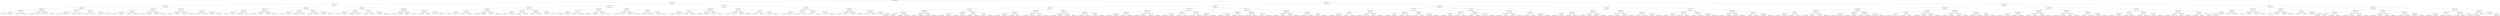 digraph G{
176474503 [label="Node{data=[3884, 3884]}"]
176474503 -> 1002128651
1002128651 [label="Node{data=[3574, 3574]}"]
1002128651 -> 844765369
844765369 [label="Node{data=[3159, 3159]}"]
844765369 -> 967294425
967294425 [label="Node{data=[3127, 3127]}"]
967294425 -> 365138843
365138843 [label="Node{data=[3111, 3111]}"]
365138843 -> 1957764917
1957764917 [label="Node{data=[3103, 3103]}"]
1957764917 -> 374099658
374099658 [label="Node{data=[3099, 3099]}"]
374099658 -> 310468783
310468783 [label="Node{data=[3097, 3097]}"]
310468783 -> 467105327
467105327 [label="Node{data=[3051, 3051]}"]
310468783 -> 1742965463
1742965463 [label="Node{data=[3098, 3098]}"]
374099658 -> 321757951
321757951 [label="Node{data=[3101, 3101]}"]
321757951 -> 179317805
179317805 [label="Node{data=[3100, 3100]}"]
321757951 -> 712398170
712398170 [label="Node{data=[3102, 3102]}"]
1957764917 -> 1371068401
1371068401 [label="Node{data=[3107, 3107]}"]
1371068401 -> 796704099
796704099 [label="Node{data=[3105, 3105]}"]
796704099 -> 614874597
614874597 [label="Node{data=[3104, 3104]}"]
796704099 -> 1021472942
1021472942 [label="Node{data=[3106, 3106]}"]
1371068401 -> 728903580
728903580 [label="Node{data=[3109, 3109]}"]
728903580 -> 1638860852
1638860852 [label="Node{data=[3108, 3108]}"]
728903580 -> 1953712369
1953712369 [label="Node{data=[3110, 3110]}"]
365138843 -> 1530601937
1530601937 [label="Node{data=[3119, 3119]}"]
1530601937 -> 1628433381
1628433381 [label="Node{data=[3115, 3115]}"]
1628433381 -> 2021171544
2021171544 [label="Node{data=[3113, 3113]}"]
2021171544 -> 379734630
379734630 [label="Node{data=[3112, 3112]}"]
2021171544 -> 336975050
336975050 [label="Node{data=[3114, 3114]}"]
1628433381 -> 173757806
173757806 [label="Node{data=[3117, 3117]}"]
173757806 -> 924079900
924079900 [label="Node{data=[3116, 3116]}"]
173757806 -> 870435554
870435554 [label="Node{data=[3118, 3118]}"]
1530601937 -> 157871056
157871056 [label="Node{data=[3123, 3123]}"]
157871056 -> 1506291638
1506291638 [label="Node{data=[3121, 3121]}"]
1506291638 -> 1282486052
1282486052 [label="Node{data=[3120, 3120]}"]
1506291638 -> 1903843986
1903843986 [label="Node{data=[3122, 3122]}"]
157871056 -> 1065486598
1065486598 [label="Node{data=[3125, 3125]}"]
1065486598 -> 665793759
665793759 [label="Node{data=[3124, 3124]}"]
1065486598 -> 1658992385
1658992385 [label="Node{data=[3126, 3126]}"]
967294425 -> 1106206469
1106206469 [label="Node{data=[3143, 3143]}"]
1106206469 -> 1854583815
1854583815 [label="Node{data=[3135, 3135]}"]
1854583815 -> 819821765
819821765 [label="Node{data=[3131, 3131]}"]
819821765 -> 1140072416
1140072416 [label="Node{data=[3129, 3129]}"]
1140072416 -> 2019063788
2019063788 [label="Node{data=[3128, 3128]}"]
1140072416 -> 1128910444
1128910444 [label="Node{data=[3130, 3130]}"]
819821765 -> 413776276
413776276 [label="Node{data=[3133, 3133]}"]
413776276 -> 2067902078
2067902078 [label="Node{data=[3132, 3132]}"]
413776276 -> 1084047853
1084047853 [label="Node{data=[3134, 3134]}"]
1854583815 -> 1294650684
1294650684 [label="Node{data=[3139, 3139]}"]
1294650684 -> 404404244
404404244 [label="Node{data=[3137, 3137]}"]
404404244 -> 1860097847
1860097847 [label="Node{data=[3136, 3136]}"]
404404244 -> 1147564328
1147564328 [label="Node{data=[3138, 3138]}"]
1294650684 -> 1597900725
1597900725 [label="Node{data=[3141, 3141]}"]
1597900725 -> 304733790
304733790 [label="Node{data=[3140, 3140]}"]
1597900725 -> 173462595
173462595 [label="Node{data=[3142, 3142]}"]
1106206469 -> 2102266640
2102266640 [label="Node{data=[3151, 3151]}"]
2102266640 -> 1382201507
1382201507 [label="Node{data=[3147, 3147]}"]
1382201507 -> 249911199
249911199 [label="Node{data=[3145, 3145]}"]
249911199 -> 850230988
850230988 [label="Node{data=[3144, 3144]}"]
249911199 -> 1060562178
1060562178 [label="Node{data=[3146, 3146]}"]
1382201507 -> 2018964967
2018964967 [label="Node{data=[3149, 3149]}"]
2018964967 -> 1554713821
1554713821 [label="Node{data=[3148, 3148]}"]
2018964967 -> 94982810
94982810 [label="Node{data=[3150, 3150]}"]
2102266640 -> 230664664
230664664 [label="Node{data=[3155, 3155]}"]
230664664 -> 1116310597
1116310597 [label="Node{data=[3153, 3153]}"]
1116310597 -> 1187032365
1187032365 [label="Node{data=[3152, 3152]}"]
1116310597 -> 154274541
154274541 [label="Node{data=[3154, 3154]}"]
230664664 -> 2041811834
2041811834 [label="Node{data=[3157, 3157]}"]
2041811834 -> 2002178989
2002178989 [label="Node{data=[3156, 3156]}"]
2041811834 -> 876392879
876392879 [label="Node{data=[3158, 3158]}"]
844765369 -> 767598759
767598759 [label="Node{data=[3191, 3191]}"]
767598759 -> 1208864294
1208864294 [label="Node{data=[3175, 3175]}"]
1208864294 -> 151496497
151496497 [label="Node{data=[3167, 3167]}"]
151496497 -> 1491590775
1491590775 [label="Node{data=[3163, 3163]}"]
1491590775 -> 1879738452
1879738452 [label="Node{data=[3161, 3161]}"]
1879738452 -> 1456473229
1456473229 [label="Node{data=[3160, 3160]}"]
1879738452 -> 1658457929
1658457929 [label="Node{data=[3162, 3162]}"]
1491590775 -> 78143747
78143747 [label="Node{data=[3165, 3165]}"]
78143747 -> 549720554
549720554 [label="Node{data=[3164, 3164]}"]
78143747 -> 1986436371
1986436371 [label="Node{data=[3166, 3166]}"]
151496497 -> 1156867281
1156867281 [label="Node{data=[3171, 3171]}"]
1156867281 -> 60007733
60007733 [label="Node{data=[3169, 3169]}"]
60007733 -> 56143852
56143852 [label="Node{data=[3168, 3168]}"]
60007733 -> 1091843217
1091843217 [label="Node{data=[3170, 3170]}"]
1156867281 -> 648086158
648086158 [label="Node{data=[3173, 3173]}"]
648086158 -> 948285794
948285794 [label="Node{data=[3172, 3172]}"]
648086158 -> 2128891473
2128891473 [label="Node{data=[3174, 3174]}"]
1208864294 -> 515136928
515136928 [label="Node{data=[3183, 3183]}"]
515136928 -> 808425866
808425866 [label="Node{data=[3179, 3179]}"]
808425866 -> 632565836
632565836 [label="Node{data=[3177, 3177]}"]
632565836 -> 2046719085
2046719085 [label="Node{data=[3176, 3176]}"]
632565836 -> 1159430063
1159430063 [label="Node{data=[3178, 3178]}"]
808425866 -> 162811215
162811215 [label="Node{data=[3181, 3181]}"]
162811215 -> 226900581
226900581 [label="Node{data=[3180, 3180]}"]
162811215 -> 122776228
122776228 [label="Node{data=[3182, 3182]}"]
515136928 -> 430541798
430541798 [label="Node{data=[3187, 3187]}"]
430541798 -> 844915625
844915625 [label="Node{data=[3185, 3185]}"]
844915625 -> 246751893
246751893 [label="Node{data=[3184, 3184]}"]
844915625 -> 37584301
37584301 [label="Node{data=[3186, 3186]}"]
430541798 -> 1469984951
1469984951 [label="Node{data=[3189, 3189]}"]
1469984951 -> 101601478
101601478 [label="Node{data=[3188, 3188]}"]
1469984951 -> 562588440
562588440 [label="Node{data=[3190, 3190]}"]
767598759 -> 1219607185
1219607185 [label="Node{data=[3484, 3484]}"]
1219607185 -> 1846288568
1846288568 [label="Node{data=[3308, 3308]}"]
1846288568 -> 443602399
443602399 [label="Node{data=[3195, 3195]}"]
443602399 -> 2017635618
2017635618 [label="Node{data=[3193, 3193]}"]
2017635618 -> 1038280073
1038280073 [label="Node{data=[3192, 3192]}"]
2017635618 -> 845417325
845417325 [label="Node{data=[3194, 3194]}"]
443602399 -> 774303443
774303443 [label="Node{data=[3306, 3306]}"]
774303443 -> 1138785672
1138785672 [label="Node{data=[3305, 3305]}"]
774303443 -> 1761871568
1761871568 [label="Node{data=[3307, 3307]}"]
1846288568 -> 2074691582
2074691582 [label="Node{data=[3346, 3346]}"]
2074691582 -> 1658875438
1658875438 [label="Node{data=[3310, 3310]}"]
1658875438 -> 573330375
573330375 [label="Node{data=[3309, 3309]}"]
1658875438 -> 1809314772
1809314772 [label="Node{data=[3342, 3342]}"]
2074691582 -> 1517346791
1517346791 [label="Node{data=[3478, 3478]}"]
1517346791 -> 998267801
998267801 [label="Node{data=[3381, 3381]}"]
1517346791 -> 2079491397
2079491397 [label="Node{data=[3483, 3483]}"]
1219607185 -> 795836604
795836604 [label="Node{data=[3566, 3566]}"]
795836604 -> 1933372753
1933372753 [label="Node{data=[3543, 3543]}"]
1933372753 -> 1247362108
1247362108 [label="Node{data=[3511, 3511]}"]
1247362108 -> 636375199
636375199 [label="Node{data=[3485, 3485]}"]
1247362108 -> 1993821950
1993821950 [label="Node{data=[3528, 3528]}"]
1933372753 -> 1653957392
1653957392 [label="Node{data=[3564, 3564]}"]
1653957392 -> 1630411682
1630411682 [label="Node{data=[3554, 3554]}"]
1653957392 -> 915654064
915654064 [label="Node{data=[3565, 3565]}"]
795836604 -> 2055200034
2055200034 [label="Node{data=[3570, 3570]}"]
2055200034 -> 867941534
867941534 [label="Node{data=[3568, 3568]}"]
867941534 -> 584663616
584663616 [label="Node{data=[3567, 3567]}"]
867941534 -> 181382638
181382638 [label="Node{data=[3569, 3569]}"]
2055200034 -> 249427800
249427800 [label="Node{data=[3572, 3572]}"]
249427800 -> 1617753425
1617753425 [label="Node{data=[3571, 3571]}"]
249427800 -> 147812446
147812446 [label="Node{data=[3573, 3573]}"]
1002128651 -> 2132282484
2132282484 [label="Node{data=[3684, 3684]}"]
2132282484 -> 505304056
505304056 [label="Node{data=[3652, 3652]}"]
505304056 -> 434105111
434105111 [label="Node{data=[3590, 3590]}"]
434105111 -> 1793140210
1793140210 [label="Node{data=[3582, 3582]}"]
1793140210 -> 1428553590
1428553590 [label="Node{data=[3578, 3578]}"]
1428553590 -> 961083321
961083321 [label="Node{data=[3576, 3576]}"]
961083321 -> 1596531924
1596531924 [label="Node{data=[3575, 3575]}"]
961083321 -> 1015301238
1015301238 [label="Node{data=[3577, 3577]}"]
1428553590 -> 1184940767
1184940767 [label="Node{data=[3580, 3580]}"]
1184940767 -> 942342285
942342285 [label="Node{data=[3579, 3579]}"]
1184940767 -> 783453400
783453400 [label="Node{data=[3581, 3581]}"]
1793140210 -> 814467724
814467724 [label="Node{data=[3586, 3586]}"]
814467724 -> 1887256696
1887256696 [label="Node{data=[3584, 3584]}"]
1887256696 -> 271714706
271714706 [label="Node{data=[3583, 3583]}"]
1887256696 -> 719098624
719098624 [label="Node{data=[3585, 3585]}"]
814467724 -> 1148052349
1148052349 [label="Node{data=[3588, 3588]}"]
1148052349 -> 1586042120
1586042120 [label="Node{data=[3587, 3587]}"]
1148052349 -> 1584916946
1584916946 [label="Node{data=[3589, 3589]}"]
434105111 -> 285029775
285029775 [label="Node{data=[3598, 3598]}"]
285029775 -> 1000364774
1000364774 [label="Node{data=[3594, 3594]}"]
1000364774 -> 756496847
756496847 [label="Node{data=[3592, 3592]}"]
756496847 -> 1288666310
1288666310 [label="Node{data=[3591, 3591]}"]
756496847 -> 904362397
904362397 [label="Node{data=[3593, 3593]}"]
1000364774 -> 204042925
204042925 [label="Node{data=[3596, 3596]}"]
204042925 -> 409267110
409267110 [label="Node{data=[3595, 3595]}"]
204042925 -> 804953376
804953376 [label="Node{data=[3597, 3597]}"]
285029775 -> 559882963
559882963 [label="Node{data=[3648, 3648]}"]
559882963 -> 1722060879
1722060879 [label="Node{data=[3600, 3600]}"]
1722060879 -> 1495428838
1495428838 [label="Node{data=[3599, 3599]}"]
1722060879 -> 583723903
583723903 [label="Node{data=[3647, 3647]}"]
559882963 -> 2061175887
2061175887 [label="Node{data=[3650, 3650]}"]
2061175887 -> 943709619
943709619 [label="Node{data=[3649, 3649]}"]
2061175887 -> 1914753292
1914753292 [label="Node{data=[3651, 3651]}"]
505304056 -> 121920804
121920804 [label="Node{data=[3668, 3668]}"]
121920804 -> 635404535
635404535 [label="Node{data=[3660, 3660]}"]
635404535 -> 1674249146
1674249146 [label="Node{data=[3656, 3656]}"]
1674249146 -> 387389054
387389054 [label="Node{data=[3654, 3654]}"]
387389054 -> 840942789
840942789 [label="Node{data=[3653, 3653]}"]
387389054 -> 1805529673
1805529673 [label="Node{data=[3655, 3655]}"]
1674249146 -> 1349724755
1349724755 [label="Node{data=[3658, 3658]}"]
1349724755 -> 2138600133
2138600133 [label="Node{data=[3657, 3657]}"]
1349724755 -> 856532995
856532995 [label="Node{data=[3659, 3659]}"]
635404535 -> 689690705
689690705 [label="Node{data=[3664, 3664]}"]
689690705 -> 1618169491
1618169491 [label="Node{data=[3662, 3662]}"]
1618169491 -> 1545729538
1545729538 [label="Node{data=[3661, 3661]}"]
1618169491 -> 36835381
36835381 [label="Node{data=[3663, 3663]}"]
689690705 -> 1964804466
1964804466 [label="Node{data=[3666, 3666]}"]
1964804466 -> 266426004
266426004 [label="Node{data=[3665, 3665]}"]
1964804466 -> 1554198668
1554198668 [label="Node{data=[3667, 3667]}"]
121920804 -> 1308766357
1308766357 [label="Node{data=[3676, 3676]}"]
1308766357 -> 1606711102
1606711102 [label="Node{data=[3672, 3672]}"]
1606711102 -> 1511313316
1511313316 [label="Node{data=[3670, 3670]}"]
1511313316 -> 527872826
527872826 [label="Node{data=[3669, 3669]}"]
1511313316 -> 1085255385
1085255385 [label="Node{data=[3671, 3671]}"]
1606711102 -> 1009671285
1009671285 [label="Node{data=[3674, 3674]}"]
1009671285 -> 1086049723
1086049723 [label="Node{data=[3673, 3673]}"]
1009671285 -> 1795049973
1795049973 [label="Node{data=[3675, 3675]}"]
1308766357 -> 1461381909
1461381909 [label="Node{data=[3680, 3680]}"]
1461381909 -> 421120119
421120119 [label="Node{data=[3678, 3678]}"]
421120119 -> 122751226
122751226 [label="Node{data=[3677, 3677]}"]
421120119 -> 536365060
536365060 [label="Node{data=[3679, 3679]}"]
1461381909 -> 532306605
532306605 [label="Node{data=[3682, 3682]}"]
532306605 -> 1211589469
1211589469 [label="Node{data=[3681, 3681]}"]
532306605 -> 1194239097
1194239097 [label="Node{data=[3683, 3683]}"]
2132282484 -> 449543408
449543408 [label="Node{data=[3762, 3762]}"]
449543408 -> 1474896438
1474896438 [label="Node{data=[3746, 3746]}"]
1474896438 -> 607620637
607620637 [label="Node{data=[3692, 3692]}"]
607620637 -> 369687438
369687438 [label="Node{data=[3688, 3688]}"]
369687438 -> 1466251587
1466251587 [label="Node{data=[3686, 3686]}"]
1466251587 -> 1233340683
1233340683 [label="Node{data=[3685, 3685]}"]
1466251587 -> 1373401408
1373401408 [label="Node{data=[3687, 3687]}"]
369687438 -> 14234750
14234750 [label="Node{data=[3690, 3690]}"]
14234750 -> 2122889735
2122889735 [label="Node{data=[3689, 3689]}"]
14234750 -> 764444620
764444620 [label="Node{data=[3691, 3691]}"]
607620637 -> 536108367
536108367 [label="Node{data=[3730, 3730]}"]
536108367 -> 1447550987
1447550987 [label="Node{data=[3694, 3694]}"]
1447550987 -> 1839472710
1839472710 [label="Node{data=[3693, 3693]}"]
1447550987 -> 1130650657
1130650657 [label="Node{data=[3699, 3699]}"]
536108367 -> 2127003431
2127003431 [label="Node{data=[3732, 3732]}"]
2127003431 -> 392793932
392793932 [label="Node{data=[3731, 3731]}"]
2127003431 -> 1535323127
1535323127 [label="Node{data=[3733, 3733]}"]
1474896438 -> 988275186
988275186 [label="Node{data=[3754, 3754]}"]
988275186 -> 2140970958
2140970958 [label="Node{data=[3750, 3750]}"]
2140970958 -> 609512606
609512606 [label="Node{data=[3748, 3748]}"]
609512606 -> 1716139888
1716139888 [label="Node{data=[3747, 3747]}"]
609512606 -> 1671930426
1671930426 [label="Node{data=[3749, 3749]}"]
2140970958 -> 2019435375
2019435375 [label="Node{data=[3752, 3752]}"]
2019435375 -> 2137624678
2137624678 [label="Node{data=[3751, 3751]}"]
2019435375 -> 1219479884
1219479884 [label="Node{data=[3753, 3753]}"]
988275186 -> 373756945
373756945 [label="Node{data=[3758, 3758]}"]
373756945 -> 520820973
520820973 [label="Node{data=[3756, 3756]}"]
520820973 -> 743588298
743588298 [label="Node{data=[3755, 3755]}"]
520820973 -> 436275365
436275365 [label="Node{data=[3757, 3757]}"]
373756945 -> 877158504
877158504 [label="Node{data=[3760, 3760]}"]
877158504 -> 1933826684
1933826684 [label="Node{data=[3759, 3759]}"]
877158504 -> 1302432207
1302432207 [label="Node{data=[3761, 3761]}"]
449543408 -> 1601692926
1601692926 [label="Node{data=[3868, 3868]}"]
1601692926 -> 676041816
676041816 [label="Node{data=[3770, 3770]}"]
676041816 -> 1161177879
1161177879 [label="Node{data=[3766, 3766]}"]
1161177879 -> 77086095
77086095 [label="Node{data=[3764, 3764]}"]
77086095 -> 1688762870
1688762870 [label="Node{data=[3763, 3763]}"]
77086095 -> 280348783
280348783 [label="Node{data=[3765, 3765]}"]
1161177879 -> 1680812029
1680812029 [label="Node{data=[3768, 3768]}"]
1680812029 -> 564009650
564009650 [label="Node{data=[3767, 3767]}"]
1680812029 -> 115253438
115253438 [label="Node{data=[3769, 3769]}"]
676041816 -> 941029050
941029050 [label="Node{data=[3774, 3774]}"]
941029050 -> 622542474
622542474 [label="Node{data=[3772, 3772]}"]
622542474 -> 1946282769
1946282769 [label="Node{data=[3771, 3771]}"]
622542474 -> 128548479
128548479 [label="Node{data=[3773, 3773]}"]
941029050 -> 134605590
134605590 [label="Node{data=[3866, 3866]}"]
134605590 -> 1956019186
1956019186 [label="Node{data=[3865, 3865]}"]
134605590 -> 255090450
255090450 [label="Node{data=[3867, 3867]}"]
1601692926 -> 1134723597
1134723597 [label="Node{data=[3876, 3876]}"]
1134723597 -> 1683528756
1683528756 [label="Node{data=[3872, 3872]}"]
1683528756 -> 592851622
592851622 [label="Node{data=[3870, 3870]}"]
592851622 -> 238499089
238499089 [label="Node{data=[3869, 3869]}"]
592851622 -> 1498577968
1498577968 [label="Node{data=[3871, 3871]}"]
1683528756 -> 2035020306
2035020306 [label="Node{data=[3874, 3874]}"]
2035020306 -> 1796877471
1796877471 [label="Node{data=[3873, 3873]}"]
2035020306 -> 1555170128
1555170128 [label="Node{data=[3875, 3875]}"]
1134723597 -> 382420746
382420746 [label="Node{data=[3880, 3880]}"]
382420746 -> 817294499
817294499 [label="Node{data=[3878, 3878]}"]
817294499 -> 175259902
175259902 [label="Node{data=[3877, 3877]}"]
817294499 -> 1175878243
1175878243 [label="Node{data=[3879, 3879]}"]
382420746 -> 170497724
170497724 [label="Node{data=[3882, 3882]}"]
170497724 -> 226336942
226336942 [label="Node{data=[3881, 3881]}"]
170497724 -> 353395791
353395791 [label="Node{data=[3883, 3883]}"]
176474503 -> 1612759532
1612759532 [label="Node{data=[5107, 5107]}"]
1612759532 -> 645543714
645543714 [label="Node{data=[4673, 4673]}"]
645543714 -> 1189256083
1189256083 [label="Node{data=[4546, 4546]}"]
1189256083 -> 1346809116
1346809116 [label="Node{data=[4152, 4152]}"]
1346809116 -> 915351897
915351897 [label="Node{data=[3902, 3902]}"]
915351897 -> 1102830477
1102830477 [label="Node{data=[3892, 3892]}"]
1102830477 -> 324529706
324529706 [label="Node{data=[3888, 3888]}"]
324529706 -> 1981587217
1981587217 [label="Node{data=[3886, 3886]}"]
1981587217 -> 957785450
957785450 [label="Node{data=[3885, 3885]}"]
1981587217 -> 653162102
653162102 [label="Node{data=[3887, 3887]}"]
324529706 -> 182778431
182778431 [label="Node{data=[3890, 3890]}"]
182778431 -> 403839077
403839077 [label="Node{data=[3889, 3889]}"]
182778431 -> 346276856
346276856 [label="Node{data=[3891, 3891]}"]
1102830477 -> 1093360348
1093360348 [label="Node{data=[3896, 3896]}"]
1093360348 -> 1823700420
1823700420 [label="Node{data=[3894, 3894]}"]
1823700420 -> 1684707591
1684707591 [label="Node{data=[3893, 3893]}"]
1823700420 -> 1859922545
1859922545 [label="Node{data=[3895, 3895]}"]
1093360348 -> 1975148748
1975148748 [label="Node{data=[3900, 3900]}"]
1975148748 -> 38811370
38811370 [label="Node{data=[3899, 3899]}"]
1975148748 -> 851588358
851588358 [label="Node{data=[3901, 3901]}"]
915351897 -> 1036131981
1036131981 [label="Node{data=[3910, 3910]}"]
1036131981 -> 458798585
458798585 [label="Node{data=[3906, 3906]}"]
458798585 -> 406595358
406595358 [label="Node{data=[3904, 3904]}"]
406595358 -> 997542682
997542682 [label="Node{data=[3903, 3903]}"]
406595358 -> 384699535
384699535 [label="Node{data=[3905, 3905]}"]
458798585 -> 1212650710
1212650710 [label="Node{data=[3908, 3908]}"]
1212650710 -> 834297367
834297367 [label="Node{data=[3907, 3907]}"]
1212650710 -> 537325217
537325217 [label="Node{data=[3909, 3909]}"]
1036131981 -> 1181353050
1181353050 [label="Node{data=[3914, 3914]}"]
1181353050 -> 847235429
847235429 [label="Node{data=[3912, 3912]}"]
847235429 -> 1373008859
1373008859 [label="Node{data=[3911, 3911]}"]
847235429 -> 1177742502
1177742502 [label="Node{data=[3913, 3913]}"]
1181353050 -> 1349282030
1349282030 [label="Node{data=[3916, 3916]}"]
1349282030 -> 471115623
471115623 [label="Node{data=[3915, 3915]}"]
1349282030 -> 2126403477
2126403477 [label="Node{data=[3917, 3917]}"]
1346809116 -> 800641848
800641848 [label="Node{data=[4294, 4294]}"]
800641848 -> 471917881
471917881 [label="Node{data=[4238, 4238]}"]
471917881 -> 624313925
624313925 [label="Node{data=[4234, 4234]}"]
624313925 -> 699969417
699969417 [label="Node{data=[4213, 4213]}"]
699969417 -> 1081120917
1081120917 [label="Node{data=[4176, 4176]}"]
699969417 -> 1541579919
1541579919 [label="Node{data=[4233, 4233]}"]
624313925 -> 1290913240
1290913240 [label="Node{data=[4236, 4236]}"]
1290913240 -> 551153448
551153448 [label="Node{data=[4235, 4235]}"]
1290913240 -> 1680441238
1680441238 [label="Node{data=[4237, 4237]}"]
471917881 -> 715225408
715225408 [label="Node{data=[4242, 4242]}"]
715225408 -> 1757198025
1757198025 [label="Node{data=[4240, 4240]}"]
1757198025 -> 125023321
125023321 [label="Node{data=[4239, 4239]}"]
1757198025 -> 671723246
671723246 [label="Node{data=[4241, 4241]}"]
715225408 -> 163817942
163817942 [label="Node{data=[4244, 4244]}"]
163817942 -> 71589081
71589081 [label="Node{data=[4243, 4243]}"]
163817942 -> 504357236
504357236 [label="Node{data=[4245, 4245]}"]
800641848 -> 2073313925
2073313925 [label="Node{data=[4538, 4538]}"]
2073313925 -> 1863174456
1863174456 [label="Node{data=[4534, 4534]}"]
1863174456 -> 1225384596
1225384596 [label="Node{data=[4532, 4532]}"]
1225384596 -> 678211200
678211200 [label="Node{data=[4531, 4531]}"]
1225384596 -> 1907704162
1907704162 [label="Node{data=[4533, 4533]}"]
1863174456 -> 1886388837
1886388837 [label="Node{data=[4536, 4536]}"]
1886388837 -> 1986741181
1986741181 [label="Node{data=[4535, 4535]}"]
1886388837 -> 993979230
993979230 [label="Node{data=[4537, 4537]}"]
2073313925 -> 1616581386
1616581386 [label="Node{data=[4542, 4542]}"]
1616581386 -> 273176142
273176142 [label="Node{data=[4540, 4540]}"]
273176142 -> 1016236369
1016236369 [label="Node{data=[4539, 4539]}"]
273176142 -> 1891295622
1891295622 [label="Node{data=[4541, 4541]}"]
1616581386 -> 1220640728
1220640728 [label="Node{data=[4544, 4544]}"]
1220640728 -> 443132584
443132584 [label="Node{data=[4543, 4543]}"]
1220640728 -> 848916661
848916661 [label="Node{data=[4545, 4545]}"]
1189256083 -> 352850353
352850353 [label="Node{data=[4581, 4581]}"]
352850353 -> 1450480503
1450480503 [label="Node{data=[4565, 4565]}"]
1450480503 -> 18829307
18829307 [label="Node{data=[4557, 4557]}"]
18829307 -> 2029685685
2029685685 [label="Node{data=[4553, 4553]}"]
2029685685 -> 757762178
757762178 [label="Node{data=[4551, 4551]}"]
757762178 -> 1597462907
1597462907 [label="Node{data=[4547, 4547]}"]
757762178 -> 615294449
615294449 [label="Node{data=[4552, 4552]}"]
2029685685 -> 136787442
136787442 [label="Node{data=[4555, 4555]}"]
136787442 -> 1907413740
1907413740 [label="Node{data=[4554, 4554]}"]
136787442 -> 346661152
346661152 [label="Node{data=[4556, 4556]}"]
18829307 -> 1441471849
1441471849 [label="Node{data=[4561, 4561]}"]
1441471849 -> 1691499139
1691499139 [label="Node{data=[4559, 4559]}"]
1691499139 -> 318944071
318944071 [label="Node{data=[4558, 4558]}"]
1691499139 -> 1249620134
1249620134 [label="Node{data=[4560, 4560]}"]
1441471849 -> 1198980309
1198980309 [label="Node{data=[4563, 4563]}"]
1198980309 -> 839237786
839237786 [label="Node{data=[4562, 4562]}"]
1198980309 -> 882623766
882623766 [label="Node{data=[4564, 4564]}"]
1450480503 -> 594718115
594718115 [label="Node{data=[4573, 4573]}"]
594718115 -> 1402109260
1402109260 [label="Node{data=[4569, 4569]}"]
1402109260 -> 1326413492
1326413492 [label="Node{data=[4567, 4567]}"]
1326413492 -> 634829110
634829110 [label="Node{data=[4566, 4566]}"]
1326413492 -> 335484826
335484826 [label="Node{data=[4568, 4568]}"]
1402109260 -> 1405579444
1405579444 [label="Node{data=[4571, 4571]}"]
1405579444 -> 1732843182
1732843182 [label="Node{data=[4570, 4570]}"]
1405579444 -> 2009468024
2009468024 [label="Node{data=[4572, 4572]}"]
594718115 -> 477009629
477009629 [label="Node{data=[4577, 4577]}"]
477009629 -> 1950615348
1950615348 [label="Node{data=[4575, 4575]}"]
1950615348 -> 1536660340
1536660340 [label="Node{data=[4574, 4574]}"]
1950615348 -> 485880242
485880242 [label="Node{data=[4576, 4576]}"]
477009629 -> 1950696591
1950696591 [label="Node{data=[4579, 4579]}"]
1950696591 -> 543981716
543981716 [label="Node{data=[4578, 4578]}"]
1950696591 -> 1200073694
1200073694 [label="Node{data=[4580, 4580]}"]
352850353 -> 1959574269
1959574269 [label="Node{data=[4621, 4621]}"]
1959574269 -> 712239575
712239575 [label="Node{data=[4613, 4613]}"]
712239575 -> 1860154413
1860154413 [label="Node{data=[4609, 4609]}"]
1860154413 -> 343686003
343686003 [label="Node{data=[4583, 4583]}"]
343686003 -> 91648083
91648083 [label="Node{data=[4582, 4582]}"]
343686003 -> 813571195
813571195 [label="Node{data=[4584, 4584]}"]
1860154413 -> 596883589
596883589 [label="Node{data=[4611, 4611]}"]
596883589 -> 1455532071
1455532071 [label="Node{data=[4610, 4610]}"]
596883589 -> 1619246660
1619246660 [label="Node{data=[4612, 4612]}"]
712239575 -> 551484395
551484395 [label="Node{data=[4617, 4617]}"]
551484395 -> 515324133
515324133 [label="Node{data=[4615, 4615]}"]
515324133 -> 1164716932
1164716932 [label="Node{data=[4614, 4614]}"]
515324133 -> 954256627
954256627 [label="Node{data=[4616, 4616]}"]
551484395 -> 1865841063
1865841063 [label="Node{data=[4619, 4619]}"]
1865841063 -> 1222710452
1222710452 [label="Node{data=[4618, 4618]}"]
1865841063 -> 1828009511
1828009511 [label="Node{data=[4620, 4620]}"]
1959574269 -> 1389164574
1389164574 [label="Node{data=[4665, 4665]}"]
1389164574 -> 250300577
250300577 [label="Node{data=[4661, 4661]}"]
250300577 -> 1315940732
1315940732 [label="Node{data=[4623, 4623]}"]
1315940732 -> 191818392
191818392 [label="Node{data=[4622, 4622]}"]
1315940732 -> 1045950435
1045950435 [label="Node{data=[4660, 4660]}"]
250300577 -> 1781335752
1781335752 [label="Node{data=[4663, 4663]}"]
1781335752 -> 1497003704
1497003704 [label="Node{data=[4662, 4662]}"]
1781335752 -> 628915501
628915501 [label="Node{data=[4664, 4664]}"]
1389164574 -> 617985686
617985686 [label="Node{data=[4669, 4669]}"]
617985686 -> 642576258
642576258 [label="Node{data=[4667, 4667]}"]
642576258 -> 751419973
751419973 [label="Node{data=[4666, 4666]}"]
642576258 -> 1780111332
1780111332 [label="Node{data=[4668, 4668]}"]
617985686 -> 1676815671
1676815671 [label="Node{data=[4671, 4671]}"]
1676815671 -> 570682932
570682932 [label="Node{data=[4670, 4670]}"]
1676815671 -> 1077595099
1077595099 [label="Node{data=[4672, 4672]}"]
645543714 -> 2024214863
2024214863 [label="Node{data=[4980, 4980]}"]
2024214863 -> 181276921
181276921 [label="Node{data=[4909, 4909]}"]
181276921 -> 922828250
922828250 [label="Node{data=[4887, 4887]}"]
922828250 -> 569593074
569593074 [label="Node{data=[4879, 4879]}"]
569593074 -> 1637752042
1637752042 [label="Node{data=[4875, 4875]}"]
1637752042 -> 455971320
455971320 [label="Node{data=[4873, 4873]}"]
455971320 -> 637309098
637309098 [label="Node{data=[4674, 4674]}"]
455971320 -> 508812347
508812347 [label="Node{data=[4874, 4874]}"]
1637752042 -> 255584855
255584855 [label="Node{data=[4877, 4877]}"]
255584855 -> 2028869657
2028869657 [label="Node{data=[4876, 4876]}"]
255584855 -> 961982062
961982062 [label="Node{data=[4878, 4878]}"]
569593074 -> 962858875
962858875 [label="Node{data=[4883, 4883]}"]
962858875 -> 1776104274
1776104274 [label="Node{data=[4881, 4881]}"]
1776104274 -> 1643892896
1643892896 [label="Node{data=[4880, 4880]}"]
1776104274 -> 1842493231
1842493231 [label="Node{data=[4882, 4882]}"]
962858875 -> 1960108601
1960108601 [label="Node{data=[4885, 4885]}"]
1960108601 -> 1955797074
1955797074 [label="Node{data=[4884, 4884]}"]
1960108601 -> 1272096944
1272096944 [label="Node{data=[4886, 4886]}"]
922828250 -> 935695786
935695786 [label="Node{data=[4901, 4901]}"]
935695786 -> 1683188801
1683188801 [label="Node{data=[4897, 4897]}"]
1683188801 -> 141469969
141469969 [label="Node{data=[4895, 4895]}"]
141469969 -> 1453787012
1453787012 [label="Node{data=[4888, 4888]}"]
141469969 -> 1297395775
1297395775 [label="Node{data=[4896, 4896]}"]
1683188801 -> 840625328
840625328 [label="Node{data=[4899, 4899]}"]
840625328 -> 1338109379
1338109379 [label="Node{data=[4898, 4898]}"]
840625328 -> 565463192
565463192 [label="Node{data=[4900, 4900]}"]
935695786 -> 1233768921
1233768921 [label="Node{data=[4905, 4905]}"]
1233768921 -> 739498804
739498804 [label="Node{data=[4903, 4903]}"]
739498804 -> 1820099712
1820099712 [label="Node{data=[4902, 4902]}"]
739498804 -> 1863311647
1863311647 [label="Node{data=[4904, 4904]}"]
1233768921 -> 1754264126
1754264126 [label="Node{data=[4907, 4907]}"]
1754264126 -> 1526160992
1526160992 [label="Node{data=[4906, 4906]}"]
1754264126 -> 1386711354
1386711354 [label="Node{data=[4908, 4908]}"]
181276921 -> 1118870888
1118870888 [label="Node{data=[4964, 4964]}"]
1118870888 -> 1429833986
1429833986 [label="Node{data=[4956, 4956]}"]
1429833986 -> 903727515
903727515 [label="Node{data=[4952, 4952]}"]
903727515 -> 1532852291
1532852291 [label="Node{data=[4945, 4945]}"]
1532852291 -> 499185053
499185053 [label="Node{data=[4910, 4910]}"]
1532852291 -> 78122686
78122686 [label="Node{data=[4951, 4951]}"]
903727515 -> 1608687265
1608687265 [label="Node{data=[4954, 4954]}"]
1608687265 -> 1875733118
1875733118 [label="Node{data=[4953, 4953]}"]
1608687265 -> 1966802439
1966802439 [label="Node{data=[4955, 4955]}"]
1429833986 -> 824323040
824323040 [label="Node{data=[4960, 4960]}"]
824323040 -> 2055126259
2055126259 [label="Node{data=[4958, 4958]}"]
2055126259 -> 2120525656
2120525656 [label="Node{data=[4957, 4957]}"]
2055126259 -> 1405263277
1405263277 [label="Node{data=[4959, 4959]}"]
824323040 -> 1931464990
1931464990 [label="Node{data=[4962, 4962]}"]
1931464990 -> 2089378474
2089378474 [label="Node{data=[4961, 4961]}"]
1931464990 -> 663507972
663507972 [label="Node{data=[4963, 4963]}"]
1118870888 -> 1617201837
1617201837 [label="Node{data=[4972, 4972]}"]
1617201837 -> 1836982430
1836982430 [label="Node{data=[4968, 4968]}"]
1836982430 -> 1523942313
1523942313 [label="Node{data=[4966, 4966]}"]
1523942313 -> 532467843
532467843 [label="Node{data=[4965, 4965]}"]
1523942313 -> 1531510843
1531510843 [label="Node{data=[4967, 4967]}"]
1836982430 -> 1202696476
1202696476 [label="Node{data=[4970, 4970]}"]
1202696476 -> 831634059
831634059 [label="Node{data=[4969, 4969]}"]
1202696476 -> 1213226226
1213226226 [label="Node{data=[4971, 4971]}"]
1617201837 -> 1535886619
1535886619 [label="Node{data=[4976, 4976]}"]
1535886619 -> 1637263399
1637263399 [label="Node{data=[4974, 4974]}"]
1637263399 -> 1575949180
1575949180 [label="Node{data=[4973, 4973]}"]
1637263399 -> 395473919
395473919 [label="Node{data=[4975, 4975]}"]
1535886619 -> 313839371
313839371 [label="Node{data=[4978, 4978]}"]
313839371 -> 1178049258
1178049258 [label="Node{data=[4977, 4977]}"]
313839371 -> 1676019107
1676019107 [label="Node{data=[4979, 4979]}"]
2024214863 -> 1735364523
1735364523 [label="Node{data=[5075, 5075]}"]
1735364523 -> 1402456282
1402456282 [label="Node{data=[4996, 4996]}"]
1402456282 -> 688781448
688781448 [label="Node{data=[4988, 4988]}"]
688781448 -> 2056600343
2056600343 [label="Node{data=[4984, 4984]}"]
2056600343 -> 1629282617
1629282617 [label="Node{data=[4982, 4982]}"]
1629282617 -> 211821784
211821784 [label="Node{data=[4981, 4981]}"]
1629282617 -> 1253004412
1253004412 [label="Node{data=[4983, 4983]}"]
2056600343 -> 431063997
431063997 [label="Node{data=[4986, 4986]}"]
431063997 -> 522366107
522366107 [label="Node{data=[4985, 4985]}"]
431063997 -> 313118019
313118019 [label="Node{data=[4987, 4987]}"]
688781448 -> 571832286
571832286 [label="Node{data=[4992, 4992]}"]
571832286 -> 934061130
934061130 [label="Node{data=[4990, 4990]}"]
934061130 -> 1038123088
1038123088 [label="Node{data=[4989, 4989]}"]
934061130 -> 1635746170
1635746170 [label="Node{data=[4991, 4991]}"]
571832286 -> 1759359244
1759359244 [label="Node{data=[4994, 4994]}"]
1759359244 -> 981587625
981587625 [label="Node{data=[4993, 4993]}"]
1759359244 -> 64631721
64631721 [label="Node{data=[4995, 4995]}"]
1402456282 -> 515049209
515049209 [label="Node{data=[5019, 5019]}"]
515049209 -> 467898866
467898866 [label="Node{data=[5015, 5015]}"]
467898866 -> 803416249
803416249 [label="Node{data=[5013, 5013]}"]
803416249 -> 2113274263
2113274263 [label="Node{data=[5012, 5012]}"]
803416249 -> 2071221278
2071221278 [label="Node{data=[5014, 5014]}"]
467898866 -> 2090804867
2090804867 [label="Node{data=[5017, 5017]}"]
2090804867 -> 1250914121
1250914121 [label="Node{data=[5016, 5016]}"]
2090804867 -> 121124150
121124150 [label="Node{data=[5018, 5018]}"]
515049209 -> 1588942187
1588942187 [label="Node{data=[5023, 5023]}"]
1588942187 -> 1536940800
1536940800 [label="Node{data=[5021, 5021]}"]
1536940800 -> 1792999965
1792999965 [label="Node{data=[5020, 5020]}"]
1536940800 -> 738724853
738724853 [label="Node{data=[5022, 5022]}"]
1588942187 -> 1482820882
1482820882 [label="Node{data=[5025, 5025]}"]
1482820882 -> 1571065541
1571065541 [label="Node{data=[5024, 5024]}"]
1482820882 -> 1333371014
1333371014 [label="Node{data=[5026, 5026]}"]
1735364523 -> 599940415
599940415 [label="Node{data=[5091, 5091]}"]
599940415 -> 1795219144
1795219144 [label="Node{data=[5083, 5083]}"]
1795219144 -> 313239499
313239499 [label="Node{data=[5079, 5079]}"]
313239499 -> 273959048
273959048 [label="Node{data=[5077, 5077]}"]
273959048 -> 567202840
567202840 [label="Node{data=[5076, 5076]}"]
273959048 -> 1280686199
1280686199 [label="Node{data=[5078, 5078]}"]
313239499 -> 59759561
59759561 [label="Node{data=[5081, 5081]}"]
59759561 -> 833471288
833471288 [label="Node{data=[5080, 5080]}"]
59759561 -> 1721024257
1721024257 [label="Node{data=[5082, 5082]}"]
1795219144 -> 132326820
132326820 [label="Node{data=[5087, 5087]}"]
132326820 -> 2060449538
2060449538 [label="Node{data=[5085, 5085]}"]
2060449538 -> 623140704
623140704 [label="Node{data=[5084, 5084]}"]
2060449538 -> 1720422514
1720422514 [label="Node{data=[5086, 5086]}"]
132326820 -> 2027640578
2027640578 [label="Node{data=[5089, 5089]}"]
2027640578 -> 2099894524
2099894524 [label="Node{data=[5088, 5088]}"]
2027640578 -> 2054248294
2054248294 [label="Node{data=[5090, 5090]}"]
599940415 -> 1078149210
1078149210 [label="Node{data=[5099, 5099]}"]
1078149210 -> 1644330007
1644330007 [label="Node{data=[5095, 5095]}"]
1644330007 -> 1373615763
1373615763 [label="Node{data=[5093, 5093]}"]
1373615763 -> 560267689
560267689 [label="Node{data=[5092, 5092]}"]
1373615763 -> 2080293967
2080293967 [label="Node{data=[5094, 5094]}"]
1644330007 -> 183365091
183365091 [label="Node{data=[5097, 5097]}"]
183365091 -> 648722691
648722691 [label="Node{data=[5096, 5096]}"]
183365091 -> 793480246
793480246 [label="Node{data=[5098, 5098]}"]
1078149210 -> 572188972
572188972 [label="Node{data=[5103, 5103]}"]
572188972 -> 1199409785
1199409785 [label="Node{data=[5101, 5101]}"]
1199409785 -> 887898420
887898420 [label="Node{data=[5100, 5100]}"]
1199409785 -> 1203061155
1203061155 [label="Node{data=[5102, 5102]}"]
572188972 -> 848528368
848528368 [label="Node{data=[5105, 5105]}"]
848528368 -> 420936089
420936089 [label="Node{data=[5104, 5104]}"]
848528368 -> 1327890030
1327890030 [label="Node{data=[5106, 5106]}"]
1612759532 -> 586155632
586155632 [label="Node{data=[6209, 6209]}"]
586155632 -> 206740957
206740957 [label="Node{data=[6031, 6031]}"]
206740957 -> 572942335
572942335 [label="Node{data=[5139, 5139]}"]
572942335 -> 1108360027
1108360027 [label="Node{data=[5123, 5123]}"]
1108360027 -> 1626433263
1626433263 [label="Node{data=[5115, 5115]}"]
1626433263 -> 2018882393
2018882393 [label="Node{data=[5111, 5111]}"]
2018882393 -> 1767713331
1767713331 [label="Node{data=[5109, 5109]}"]
1767713331 -> 718544544
718544544 [label="Node{data=[5108, 5108]}"]
1767713331 -> 1098502923
1098502923 [label="Node{data=[5110, 5110]}"]
2018882393 -> 350453510
350453510 [label="Node{data=[5113, 5113]}"]
350453510 -> 351261467
351261467 [label="Node{data=[5112, 5112]}"]
350453510 -> 516226616
516226616 [label="Node{data=[5114, 5114]}"]
1626433263 -> 287999840
287999840 [label="Node{data=[5119, 5119]}"]
287999840 -> 515817740
515817740 [label="Node{data=[5117, 5117]}"]
515817740 -> 1948499659
1948499659 [label="Node{data=[5116, 5116]}"]
515817740 -> 1303358281
1303358281 [label="Node{data=[5118, 5118]}"]
287999840 -> 142291995
142291995 [label="Node{data=[5121, 5121]}"]
142291995 -> 1613050553
1613050553 [label="Node{data=[5120, 5120]}"]
142291995 -> 152636816
152636816 [label="Node{data=[5122, 5122]}"]
1108360027 -> 970721817
970721817 [label="Node{data=[5131, 5131]}"]
970721817 -> 1750477525
1750477525 [label="Node{data=[5127, 5127]}"]
1750477525 -> 565149084
565149084 [label="Node{data=[5125, 5125]}"]
565149084 -> 1620808116
1620808116 [label="Node{data=[5124, 5124]}"]
565149084 -> 961463164
961463164 [label="Node{data=[5126, 5126]}"]
1750477525 -> 1612142082
1612142082 [label="Node{data=[5129, 5129]}"]
1612142082 -> 982422529
982422529 [label="Node{data=[5128, 5128]}"]
1612142082 -> 111457493
111457493 [label="Node{data=[5130, 5130]}"]
970721817 -> 1228849758
1228849758 [label="Node{data=[5135, 5135]}"]
1228849758 -> 331561533
331561533 [label="Node{data=[5133, 5133]}"]
331561533 -> 1571003096
1571003096 [label="Node{data=[5132, 5132]}"]
331561533 -> 2122489765
2122489765 [label="Node{data=[5134, 5134]}"]
1228849758 -> 1100062233
1100062233 [label="Node{data=[5137, 5137]}"]
1100062233 -> 1258899140
1258899140 [label="Node{data=[5136, 5136]}"]
1100062233 -> 180183079
180183079 [label="Node{data=[5138, 5138]}"]
572942335 -> 1613281634
1613281634 [label="Node{data=[5160, 5160]}"]
1613281634 -> 755270184
755270184 [label="Node{data=[5152, 5152]}"]
755270184 -> 742055466
742055466 [label="Node{data=[5148, 5148]}"]
742055466 -> 1307000786
1307000786 [label="Node{data=[5141, 5141]}"]
1307000786 -> 1747025061
1747025061 [label="Node{data=[5140, 5140]}"]
1307000786 -> 1631430219
1631430219 [label="Node{data=[5142, 5142]}"]
742055466 -> 453832648
453832648 [label="Node{data=[5150, 5150]}"]
453832648 -> 1868647124
1868647124 [label="Node{data=[5149, 5149]}"]
453832648 -> 214353865
214353865 [label="Node{data=[5151, 5151]}"]
755270184 -> 4532196
4532196 [label="Node{data=[5156, 5156]}"]
4532196 -> 2093742731
2093742731 [label="Node{data=[5154, 5154]}"]
2093742731 -> 421083180
421083180 [label="Node{data=[5153, 5153]}"]
2093742731 -> 593185865
593185865 [label="Node{data=[5155, 5155]}"]
4532196 -> 168306113
168306113 [label="Node{data=[5158, 5158]}"]
168306113 -> 699697577
699697577 [label="Node{data=[5157, 5157]}"]
168306113 -> 2042367211
2042367211 [label="Node{data=[5159, 5159]}"]
1613281634 -> 16526993
16526993 [label="Node{data=[6023, 6023]}"]
16526993 -> 1259418978
1259418978 [label="Node{data=[5164, 5164]}"]
1259418978 -> 1181025384
1181025384 [label="Node{data=[5162, 5162]}"]
1181025384 -> 1604817691
1604817691 [label="Node{data=[5161, 5161]}"]
1181025384 -> 1045341912
1045341912 [label="Node{data=[5163, 5163]}"]
1259418978 -> 2083925590
2083925590 [label="Node{data=[5555, 5555]}"]
2083925590 -> 312353788
312353788 [label="Node{data=[5165, 5165]}"]
2083925590 -> 1900168703
1900168703 [label="Node{data=[5676, 5676]}"]
16526993 -> 988894569
988894569 [label="Node{data=[6027, 6027]}"]
988894569 -> 2004392191
2004392191 [label="Node{data=[6025, 6025]}"]
2004392191 -> 345691183
345691183 [label="Node{data=[6024, 6024]}"]
2004392191 -> 2006189822
2006189822 [label="Node{data=[6026, 6026]}"]
988894569 -> 1207848824
1207848824 [label="Node{data=[6029, 6029]}"]
1207848824 -> 1962055704
1962055704 [label="Node{data=[6028, 6028]}"]
1207848824 -> 906694917
906694917 [label="Node{data=[6030, 6030]}"]
206740957 -> 1635730124
1635730124 [label="Node{data=[6063, 6063]}"]
1635730124 -> 1414485012
1414485012 [label="Node{data=[6047, 6047]}"]
1414485012 -> 874329309
874329309 [label="Node{data=[6039, 6039]}"]
874329309 -> 1525712994
1525712994 [label="Node{data=[6035, 6035]}"]
1525712994 -> 1099090130
1099090130 [label="Node{data=[6033, 6033]}"]
1099090130 -> 1866717954
1866717954 [label="Node{data=[6032, 6032]}"]
1099090130 -> 841331179
841331179 [label="Node{data=[6034, 6034]}"]
1525712994 -> 1816693845
1816693845 [label="Node{data=[6037, 6037]}"]
1816693845 -> 1004215638
1004215638 [label="Node{data=[6036, 6036]}"]
1816693845 -> 1244744420
1244744420 [label="Node{data=[6038, 6038]}"]
874329309 -> 1426325664
1426325664 [label="Node{data=[6043, 6043]}"]
1426325664 -> 2097550449
2097550449 [label="Node{data=[6041, 6041]}"]
2097550449 -> 517248810
517248810 [label="Node{data=[6040, 6040]}"]
2097550449 -> 1584568446
1584568446 [label="Node{data=[6042, 6042]}"]
1426325664 -> 730235408
730235408 [label="Node{data=[6045, 6045]}"]
730235408 -> 1726922381
1726922381 [label="Node{data=[6044, 6044]}"]
730235408 -> 1547241661
1547241661 [label="Node{data=[6046, 6046]}"]
1414485012 -> 381868588
381868588 [label="Node{data=[6055, 6055]}"]
381868588 -> 155929830
155929830 [label="Node{data=[6051, 6051]}"]
155929830 -> 448954772
448954772 [label="Node{data=[6049, 6049]}"]
448954772 -> 237637265
237637265 [label="Node{data=[6048, 6048]}"]
448954772 -> 238659266
238659266 [label="Node{data=[6050, 6050]}"]
155929830 -> 1564931999
1564931999 [label="Node{data=[6053, 6053]}"]
1564931999 -> 1392907138
1392907138 [label="Node{data=[6052, 6052]}"]
1564931999 -> 218550773
218550773 [label="Node{data=[6054, 6054]}"]
381868588 -> 1321892129
1321892129 [label="Node{data=[6059, 6059]}"]
1321892129 -> 609912168
609912168 [label="Node{data=[6057, 6057]}"]
609912168 -> 1193482338
1193482338 [label="Node{data=[6056, 6056]}"]
609912168 -> 2081550346
2081550346 [label="Node{data=[6058, 6058]}"]
1321892129 -> 1628409304
1628409304 [label="Node{data=[6061, 6061]}"]
1628409304 -> 294532436
294532436 [label="Node{data=[6060, 6060]}"]
1628409304 -> 1320275727
1320275727 [label="Node{data=[6062, 6062]}"]
1635730124 -> 1037301619
1037301619 [label="Node{data=[6079, 6079]}"]
1037301619 -> 548392028
548392028 [label="Node{data=[6071, 6071]}"]
548392028 -> 1080781192
1080781192 [label="Node{data=[6067, 6067]}"]
1080781192 -> 6430525
6430525 [label="Node{data=[6065, 6065]}"]
6430525 -> 573048877
573048877 [label="Node{data=[6064, 6064]}"]
6430525 -> 2084306200
2084306200 [label="Node{data=[6066, 6066]}"]
1080781192 -> 1728576574
1728576574 [label="Node{data=[6069, 6069]}"]
1728576574 -> 1997315092
1997315092 [label="Node{data=[6068, 6068]}"]
1728576574 -> 361204664
361204664 [label="Node{data=[6070, 6070]}"]
548392028 -> 922183469
922183469 [label="Node{data=[6075, 6075]}"]
922183469 -> 1850317761
1850317761 [label="Node{data=[6073, 6073]}"]
1850317761 -> 2100712992
2100712992 [label="Node{data=[6072, 6072]}"]
1850317761 -> 1422248053
1422248053 [label="Node{data=[6074, 6074]}"]
922183469 -> 1493566415
1493566415 [label="Node{data=[6077, 6077]}"]
1493566415 -> 2066943165
2066943165 [label="Node{data=[6076, 6076]}"]
1493566415 -> 880525997
880525997 [label="Node{data=[6078, 6078]}"]
1037301619 -> 1317478967
1317478967 [label="Node{data=[6087, 6087]}"]
1317478967 -> 670451795
670451795 [label="Node{data=[6083, 6083]}"]
670451795 -> 1153695476
1153695476 [label="Node{data=[6081, 6081]}"]
1153695476 -> 776417899
776417899 [label="Node{data=[6080, 6080]}"]
1153695476 -> 1504062222
1504062222 [label="Node{data=[6082, 6082]}"]
670451795 -> 1283937465
1283937465 [label="Node{data=[6085, 6085]}"]
1283937465 -> 401094531
401094531 [label="Node{data=[6084, 6084]}"]
1283937465 -> 11242367
11242367 [label="Node{data=[6086, 6086]}"]
1317478967 -> 1757232703
1757232703 [label="Node{data=[6205, 6205]}"]
1757232703 -> 518622477
518622477 [label="Node{data=[6124, 6124]}"]
518622477 -> 1223423356
1223423356 [label="Node{data=[6088, 6088]}"]
518622477 -> 348618605
348618605 [label="Node{data=[6204, 6204]}"]
1757232703 -> 353036044
353036044 [label="Node{data=[6207, 6207]}"]
353036044 -> 1205436741
1205436741 [label="Node{data=[6206, 6206]}"]
353036044 -> 1351539927
1351539927 [label="Node{data=[6208, 6208]}"]
586155632 -> 2132671932
2132671932 [label="Node{data=[6241, 6241]}"]
2132671932 -> 1030576084
1030576084 [label="Node{data=[6225, 6225]}"]
1030576084 -> 909458069
909458069 [label="Node{data=[6217, 6217]}"]
909458069 -> 276508896
276508896 [label="Node{data=[6213, 6213]}"]
276508896 -> 10215246
10215246 [label="Node{data=[6211, 6211]}"]
10215246 -> 1470102398
1470102398 [label="Node{data=[6210, 6210]}"]
10215246 -> 1222742666
1222742666 [label="Node{data=[6212, 6212]}"]
276508896 -> 30693190
30693190 [label="Node{data=[6215, 6215]}"]
30693190 -> 1600883101
1600883101 [label="Node{data=[6214, 6214]}"]
30693190 -> 1996999941
1996999941 [label="Node{data=[6216, 6216]}"]
909458069 -> 859206829
859206829 [label="Node{data=[6221, 6221]}"]
859206829 -> 276528106
276528106 [label="Node{data=[6219, 6219]}"]
276528106 -> 325009177
325009177 [label="Node{data=[6218, 6218]}"]
276528106 -> 1517926290
1517926290 [label="Node{data=[6220, 6220]}"]
859206829 -> 1516909420
1516909420 [label="Node{data=[6223, 6223]}"]
1516909420 -> 285583328
285583328 [label="Node{data=[6222, 6222]}"]
1516909420 -> 2068378926
2068378926 [label="Node{data=[6224, 6224]}"]
1030576084 -> 1813645554
1813645554 [label="Node{data=[6233, 6233]}"]
1813645554 -> 1734387534
1734387534 [label="Node{data=[6229, 6229]}"]
1734387534 -> 1533421285
1533421285 [label="Node{data=[6227, 6227]}"]
1533421285 -> 1731942690
1731942690 [label="Node{data=[6226, 6226]}"]
1533421285 -> 1541050543
1541050543 [label="Node{data=[6228, 6228]}"]
1734387534 -> 962725453
962725453 [label="Node{data=[6231, 6231]}"]
962725453 -> 1406754442
1406754442 [label="Node{data=[6230, 6230]}"]
962725453 -> 1855389594
1855389594 [label="Node{data=[6232, 6232]}"]
1813645554 -> 1640383759
1640383759 [label="Node{data=[6237, 6237]}"]
1640383759 -> 1220507412
1220507412 [label="Node{data=[6235, 6235]}"]
1220507412 -> 1368087943
1368087943 [label="Node{data=[6234, 6234]}"]
1220507412 -> 137892355
137892355 [label="Node{data=[6236, 6236]}"]
1640383759 -> 1535496246
1535496246 [label="Node{data=[6239, 6239]}"]
1535496246 -> 1748048773
1748048773 [label="Node{data=[6238, 6238]}"]
1535496246 -> 1667044449
1667044449 [label="Node{data=[6240, 6240]}"]
2132671932 -> 733854211
733854211 [label="Node{data=[6768, 6768]}"]
733854211 -> 1582095138
1582095138 [label="Node{data=[6257, 6257]}"]
1582095138 -> 1044455005
1044455005 [label="Node{data=[6249, 6249]}"]
1044455005 -> 892664808
892664808 [label="Node{data=[6245, 6245]}"]
892664808 -> 1939809007
1939809007 [label="Node{data=[6243, 6243]}"]
1939809007 -> 1269985909
1269985909 [label="Node{data=[6242, 6242]}"]
1939809007 -> 2100768424
2100768424 [label="Node{data=[6244, 6244]}"]
892664808 -> 1875796317
1875796317 [label="Node{data=[6247, 6247]}"]
1875796317 -> 1707912721
1707912721 [label="Node{data=[6246, 6246]}"]
1875796317 -> 1035294983
1035294983 [label="Node{data=[6248, 6248]}"]
1044455005 -> 2041803383
2041803383 [label="Node{data=[6253, 6253]}"]
2041803383 -> 1709912213
1709912213 [label="Node{data=[6251, 6251]}"]
1709912213 -> 1700247071
1700247071 [label="Node{data=[6250, 6250]}"]
1709912213 -> 1925035731
1925035731 [label="Node{data=[6252, 6252]}"]
2041803383 -> 276779577
276779577 [label="Node{data=[6255, 6255]}"]
276779577 -> 749516603
749516603 [label="Node{data=[6254, 6254]}"]
276779577 -> 1947409407
1947409407 [label="Node{data=[6256, 6256]}"]
1582095138 -> 1804021888
1804021888 [label="Node{data=[6265, 6265]}"]
1804021888 -> 16996691
16996691 [label="Node{data=[6261, 6261]}"]
16996691 -> 1214198567
1214198567 [label="Node{data=[6259, 6259]}"]
1214198567 -> 612304176
612304176 [label="Node{data=[6258, 6258]}"]
1214198567 -> 1991127567
1991127567 [label="Node{data=[6260, 6260]}"]
16996691 -> 1845240904
1845240904 [label="Node{data=[6263, 6263]}"]
1845240904 -> 1544283355
1544283355 [label="Node{data=[6262, 6262]}"]
1845240904 -> 8469743
8469743 [label="Node{data=[6264, 6264]}"]
1804021888 -> 121133242
121133242 [label="Node{data=[6764, 6764]}"]
121133242 -> 191554161
191554161 [label="Node{data=[6406, 6406]}"]
191554161 -> 138732283
138732283 [label="Node{data=[6266, 6266]}"]
191554161 -> 28037464
28037464 [label="Node{data=[6763, 6763]}"]
121133242 -> 1150526559
1150526559 [label="Node{data=[6766, 6766]}"]
1150526559 -> 406237142
406237142 [label="Node{data=[6765, 6765]}"]
1150526559 -> 936035601
936035601 [label="Node{data=[6767, 6767]}"]
733854211 -> 1756685217
1756685217 [label="Node{data=[7520, 7520]}"]
1756685217 -> 828117940
828117940 [label="Node{data=[7426, 7426]}"]
828117940 -> 481907286
481907286 [label="Node{data=[6772, 6772]}"]
481907286 -> 2109406877
2109406877 [label="Node{data=[6770, 6770]}"]
2109406877 -> 844931936
844931936 [label="Node{data=[6769, 6769]}"]
2109406877 -> 1674364716
1674364716 [label="Node{data=[6771, 6771]}"]
481907286 -> 892408545
892408545 [label="Node{data=[6774, 6774]}"]
892408545 -> 525683916
525683916 [label="Node{data=[6773, 6773]}"]
892408545 -> 1212525541
1212525541 [label="Node{data=[6804, 6804]}"]
828117940 -> 1295380582
1295380582 [label="Node{data=[7516, 7516]}"]
1295380582 -> 1882084667
1882084667 [label="Node{data=[7514, 7514]}"]
1882084667 -> 1168655582
1168655582 [label="Node{data=[7513, 7513]}"]
1882084667 -> 551011597
551011597 [label="Node{data=[7515, 7515]}"]
1295380582 -> 1107535793
1107535793 [label="Node{data=[7518, 7518]}"]
1107535793 -> 1082570055
1082570055 [label="Node{data=[7517, 7517]}"]
1107535793 -> 1200592701
1200592701 [label="Node{data=[7519, 7519]}"]
1756685217 -> 1500433772
1500433772 [label="Node{data=[7524, 7524]}"]
1500433772 -> 110090207
110090207 [label="Node{data=[7522, 7522]}"]
110090207 -> 1935042244
1935042244 [label="Node{data=[7521, 7521]}"]
110090207 -> 1213932012
1213932012 [label="Node{data=[7523, 7523]}"]
1500433772 -> 1735491622
1735491622 [label="Node{data=[7553, 7553]}"]
1735491622 -> 532189752
532189752 [label="Node{data=[7525, 7525]}"]
1735491622 -> 1595451213
1595451213 [label="Node{data=[7668, 7668]}"]
1595451213 -> 1323153667
1323153667 [label="Node{data=[9650, 9650]}"]
}